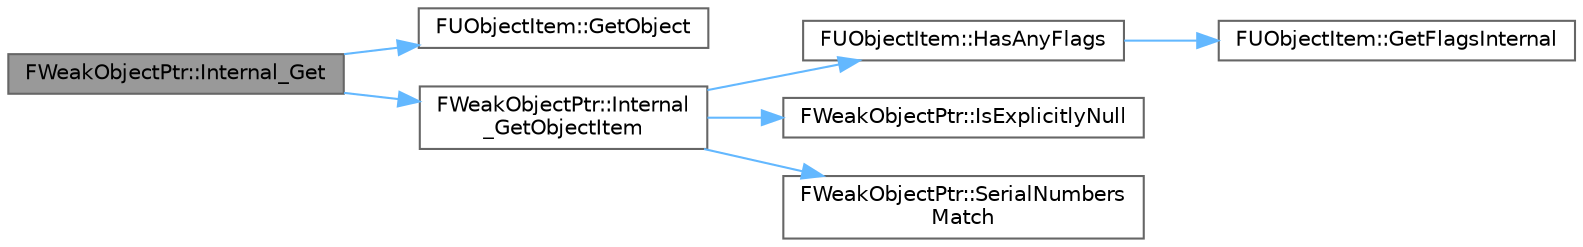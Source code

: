 digraph "FWeakObjectPtr::Internal_Get"
{
 // INTERACTIVE_SVG=YES
 // LATEX_PDF_SIZE
  bgcolor="transparent";
  edge [fontname=Helvetica,fontsize=10,labelfontname=Helvetica,labelfontsize=10];
  node [fontname=Helvetica,fontsize=10,shape=box,height=0.2,width=0.4];
  rankdir="LR";
  Node1 [id="Node000001",label="FWeakObjectPtr::Internal_Get",height=0.2,width=0.4,color="gray40", fillcolor="grey60", style="filled", fontcolor="black",tooltip="Private (inlined) version for internal use only."];
  Node1 -> Node2 [id="edge1_Node000001_Node000002",color="steelblue1",style="solid",tooltip=" "];
  Node2 [id="Node000002",label="FUObjectItem::GetObject",height=0.2,width=0.4,color="grey40", fillcolor="white", style="filled",URL="$dc/d55/structFUObjectItem.html#a6ab9a57b3b40356b00050a084a06904d",tooltip=" "];
  Node1 -> Node3 [id="edge2_Node000001_Node000003",color="steelblue1",style="solid",tooltip=" "];
  Node3 [id="Node000003",label="FWeakObjectPtr::Internal\l_GetObjectItem",height=0.2,width=0.4,color="grey40", fillcolor="white", style="filled",URL="$d2/dbe/structFWeakObjectPtr.html#a5b029bf68cdea6feea65ec1c920f1dc5",tooltip=" "];
  Node3 -> Node4 [id="edge3_Node000003_Node000004",color="steelblue1",style="solid",tooltip=" "];
  Node4 [id="Node000004",label="FUObjectItem::HasAnyFlags",height=0.2,width=0.4,color="grey40", fillcolor="white", style="filled",URL="$dc/d55/structFUObjectItem.html#a50c86da42602d527ef10dba1071a5cde",tooltip=" "];
  Node4 -> Node5 [id="edge4_Node000004_Node000005",color="steelblue1",style="solid",tooltip=" "];
  Node5 [id="Node000005",label="FUObjectItem::GetFlagsInternal",height=0.2,width=0.4,color="grey40", fillcolor="white", style="filled",URL="$dc/d55/structFUObjectItem.html#a5644d392a2101434d2eb8799abfca7c8",tooltip=" "];
  Node3 -> Node6 [id="edge5_Node000003_Node000006",color="steelblue1",style="solid",tooltip=" "];
  Node6 [id="Node000006",label="FWeakObjectPtr::IsExplicitlyNull",height=0.2,width=0.4,color="grey40", fillcolor="white", style="filled",URL="$d2/dbe/structFWeakObjectPtr.html#a038fc5af2b07d2a5b230ea72dda7ad3b",tooltip="Returns true if this pointer was explicitly assigned to null, was reset, or was never initialized."];
  Node3 -> Node7 [id="edge6_Node000003_Node000007",color="steelblue1",style="solid",tooltip=" "];
  Node7 [id="Node000007",label="FWeakObjectPtr::SerialNumbers\lMatch",height=0.2,width=0.4,color="grey40", fillcolor="white", style="filled",URL="$d2/dbe/structFWeakObjectPtr.html#a1623e7d718bb4d4ef659362c10b6d264",tooltip="internal function to test for serial number matches"];
}
